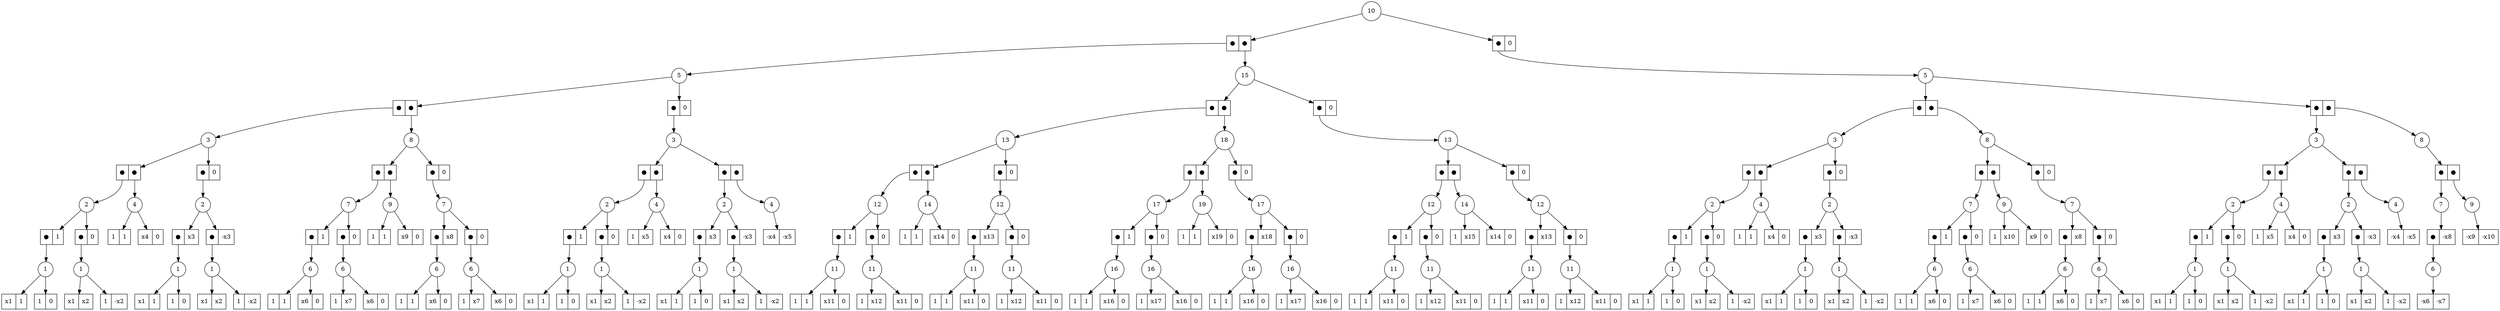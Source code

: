 digraph G {
	Dec_0_1 [shape=circle, label="10"]
	Dec_0_1 -> Ele_1_1
	Ele_1_1 [shape=record,label="<f0> ●|<f1> ●"]
	Ele_1_1:f0 -> Dec_2_1
	Dec_2_1 [shape=circle, label="5"]
	Dec_2_1 -> Ele_3_1
	Ele_3_1 [shape=record,label="<f0> ●|<f1> ●"]
	Ele_3_1:f0 -> Dec_4_1
	Dec_4_1 [shape=circle, label="3"]
	Dec_4_1 -> Ele_5_1
	Ele_5_1 [shape=record,label="<f0> ●|<f1> ●"]
	Ele_5_1:f0 -> Dec_6_1
	Dec_6_1 [shape=circle, label="2"]
	Dec_6_1 -> Ele_7_1
	Ele_7_1 [shape=record,label="<f0> ●|<f1> 1"]
	Ele_7_1:f0 -> Dec_8_1
	Dec_8_1 [shape=circle, label="1"]
	Dec_8_1 -> Ele_9_1
	Ele_9_1 [shape=record,label="<f0> x1|<f1> 1"]
	Dec_8_1 -> Ele_9_2
	Ele_9_2 [shape=record,label="<f0> 1|<f1> 0"]
	Dec_6_1 -> Ele_7_2
	Ele_7_2 [shape=record,label="<f0> ●|<f1> 0"]
	Ele_7_2:f0 -> Dec_8_2
	Dec_8_2 [shape=circle, label="1"]
	Dec_8_2 -> Ele_9_3
	Ele_9_3 [shape=record,label="<f0> x1|<f1> x2"]
	Dec_8_2 -> Ele_9_4
	Ele_9_4 [shape=record,label="<f0> 1|<f1> -x2"]
	Ele_5_1:f1 -> Dec_6_2
	Dec_6_2 [shape=circle, label="4"]
	Dec_6_2 -> Ele_7_3
	Ele_7_3 [shape=record,label="<f0> 1|<f1> 1"]
	Dec_6_2 -> Ele_7_4
	Ele_7_4 [shape=record,label="<f0> x4|<f1> 0"]
	Dec_4_1 -> Ele_5_2
	Ele_5_2 [shape=record,label="<f0> ●|<f1> 0"]
	Ele_5_2:f0 -> Dec_6_3
	Dec_6_3 [shape=circle, label="2"]
	Dec_6_3 -> Ele_7_5
	Ele_7_5 [shape=record,label="<f0> ●|<f1> x3"]
	Ele_7_5:f0 -> Dec_8_3
	Dec_8_3 [shape=circle, label="1"]
	Dec_8_3 -> Ele_9_5
	Ele_9_5 [shape=record,label="<f0> x1|<f1> 1"]
	Dec_8_3 -> Ele_9_6
	Ele_9_6 [shape=record,label="<f0> 1|<f1> 0"]
	Dec_6_3 -> Ele_7_6
	Ele_7_6 [shape=record,label="<f0> ●|<f1> -x3"]
	Ele_7_6:f0 -> Dec_8_4
	Dec_8_4 [shape=circle, label="1"]
	Dec_8_4 -> Ele_9_7
	Ele_9_7 [shape=record,label="<f0> x1|<f1> x2"]
	Dec_8_4 -> Ele_9_8
	Ele_9_8 [shape=record,label="<f0> 1|<f1> -x2"]
	Ele_3_1:f1 -> Dec_4_2
	Dec_4_2 [shape=circle, label="8"]
	Dec_4_2 -> Ele_5_3
	Ele_5_3 [shape=record,label="<f0> ●|<f1> ●"]
	Ele_5_3:f0 -> Dec_6_4
	Dec_6_4 [shape=circle, label="7"]
	Dec_6_4 -> Ele_7_7
	Ele_7_7 [shape=record,label="<f0> ●|<f1> 1"]
	Ele_7_7:f0 -> Dec_8_5
	Dec_8_5 [shape=circle, label="6"]
	Dec_8_5 -> Ele_9_9
	Ele_9_9 [shape=record,label="<f0> 1|<f1> 1"]
	Dec_8_5 -> Ele_9_10
	Ele_9_10 [shape=record,label="<f0> x6|<f1> 0"]
	Dec_6_4 -> Ele_7_8
	Ele_7_8 [shape=record,label="<f0> ●|<f1> 0"]
	Ele_7_8:f0 -> Dec_8_6
	Dec_8_6 [shape=circle, label="6"]
	Dec_8_6 -> Ele_9_11
	Ele_9_11 [shape=record,label="<f0> 1|<f1> x7"]
	Dec_8_6 -> Ele_9_12
	Ele_9_12 [shape=record,label="<f0> x6|<f1> 0"]
	Ele_5_3:f1 -> Dec_6_5
	Dec_6_5 [shape=circle, label="9"]
	Dec_6_5 -> Ele_7_9
	Ele_7_9 [shape=record,label="<f0> 1|<f1> 1"]
	Dec_6_5 -> Ele_7_10
	Ele_7_10 [shape=record,label="<f0> x9|<f1> 0"]
	Dec_4_2 -> Ele_5_4
	Ele_5_4 [shape=record,label="<f0> ●|<f1> 0"]
	Ele_5_4:f0 -> Dec_6_6
	Dec_6_6 [shape=circle, label="7"]
	Dec_6_6 -> Ele_7_11
	Ele_7_11 [shape=record,label="<f0> ●|<f1> x8"]
	Ele_7_11:f0 -> Dec_8_7
	Dec_8_7 [shape=circle, label="6"]
	Dec_8_7 -> Ele_9_13
	Ele_9_13 [shape=record,label="<f0> 1|<f1> 1"]
	Dec_8_7 -> Ele_9_14
	Ele_9_14 [shape=record,label="<f0> x6|<f1> 0"]
	Dec_6_6 -> Ele_7_12
	Ele_7_12 [shape=record,label="<f0> ●|<f1> 0"]
	Ele_7_12:f0 -> Dec_8_8
	Dec_8_8 [shape=circle, label="6"]
	Dec_8_8 -> Ele_9_15
	Ele_9_15 [shape=record,label="<f0> 1|<f1> x7"]
	Dec_8_8 -> Ele_9_16
	Ele_9_16 [shape=record,label="<f0> x6|<f1> 0"]
	Dec_2_1 -> Ele_3_2
	Ele_3_2 [shape=record,label="<f0> ●|<f1> 0"]
	Ele_3_2:f0 -> Dec_4_3
	Dec_4_3 [shape=circle, label="3"]
	Dec_4_3 -> Ele_5_5
	Ele_5_5 [shape=record,label="<f0> ●|<f1> ●"]
	Ele_5_5:f0 -> Dec_6_7
	Dec_6_7 [shape=circle, label="2"]
	Dec_6_7 -> Ele_7_13
	Ele_7_13 [shape=record,label="<f0> ●|<f1> 1"]
	Ele_7_13:f0 -> Dec_8_9
	Dec_8_9 [shape=circle, label="1"]
	Dec_8_9 -> Ele_9_17
	Ele_9_17 [shape=record,label="<f0> x1|<f1> 1"]
	Dec_8_9 -> Ele_9_18
	Ele_9_18 [shape=record,label="<f0> 1|<f1> 0"]
	Dec_6_7 -> Ele_7_14
	Ele_7_14 [shape=record,label="<f0> ●|<f1> 0"]
	Ele_7_14:f0 -> Dec_8_10
	Dec_8_10 [shape=circle, label="1"]
	Dec_8_10 -> Ele_9_19
	Ele_9_19 [shape=record,label="<f0> x1|<f1> x2"]
	Dec_8_10 -> Ele_9_20
	Ele_9_20 [shape=record,label="<f0> 1|<f1> -x2"]
	Ele_5_5:f1 -> Dec_6_8
	Dec_6_8 [shape=circle, label="4"]
	Dec_6_8 -> Ele_7_15
	Ele_7_15 [shape=record,label="<f0> 1|<f1> x5"]
	Dec_6_8 -> Ele_7_16
	Ele_7_16 [shape=record,label="<f0> x4|<f1> 0"]
	Dec_4_3 -> Ele_5_6
	Ele_5_6 [shape=record,label="<f0> ●|<f1> ●"]
	Ele_5_6:f0 -> Dec_6_9
	Dec_6_9 [shape=circle, label="2"]
	Dec_6_9 -> Ele_7_17
	Ele_7_17 [shape=record,label="<f0> ●|<f1> x3"]
	Ele_7_17:f0 -> Dec_8_11
	Dec_8_11 [shape=circle, label="1"]
	Dec_8_11 -> Ele_9_21
	Ele_9_21 [shape=record,label="<f0> x1|<f1> 1"]
	Dec_8_11 -> Ele_9_22
	Ele_9_22 [shape=record,label="<f0> 1|<f1> 0"]
	Dec_6_9 -> Ele_7_18
	Ele_7_18 [shape=record,label="<f0> ●|<f1> -x3"]
	Ele_7_18:f0 -> Dec_8_12
	Dec_8_12 [shape=circle, label="1"]
	Dec_8_12 -> Ele_9_23
	Ele_9_23 [shape=record,label="<f0> x1|<f1> x2"]
	Dec_8_12 -> Ele_9_24
	Ele_9_24 [shape=record,label="<f0> 1|<f1> -x2"]
	Ele_5_6:f1 -> Dec_6_10
	Dec_6_10 [shape=circle, label="4"]
	Dec_6_10 -> Ele_7_19
	Ele_7_19 [shape=record,label="<f0> -x4|<f1> -x5"]
	Ele_1_1:f1 -> Dec_2_2
	Dec_2_2 [shape=circle, label="15"]
	Dec_2_2 -> Ele_3_3
	Ele_3_3 [shape=record,label="<f0> ●|<f1> ●"]
	Ele_3_3:f0 -> Dec_4_4
	Dec_4_4 [shape=circle, label="13"]
	Dec_4_4 -> Ele_5_7
	Ele_5_7 [shape=record,label="<f0> ●|<f1> ●"]
	Ele_5_7:f0 -> Dec_6_11
	Dec_6_11 [shape=circle, label="12"]
	Dec_6_11 -> Ele_7_20
	Ele_7_20 [shape=record,label="<f0> ●|<f1> 1"]
	Ele_7_20:f0 -> Dec_8_13
	Dec_8_13 [shape=circle, label="11"]
	Dec_8_13 -> Ele_9_25
	Ele_9_25 [shape=record,label="<f0> 1|<f1> 1"]
	Dec_8_13 -> Ele_9_26
	Ele_9_26 [shape=record,label="<f0> x11|<f1> 0"]
	Dec_6_11 -> Ele_7_21
	Ele_7_21 [shape=record,label="<f0> ●|<f1> 0"]
	Ele_7_21:f0 -> Dec_8_14
	Dec_8_14 [shape=circle, label="11"]
	Dec_8_14 -> Ele_9_27
	Ele_9_27 [shape=record,label="<f0> 1|<f1> x12"]
	Dec_8_14 -> Ele_9_28
	Ele_9_28 [shape=record,label="<f0> x11|<f1> 0"]
	Ele_5_7:f1 -> Dec_6_12
	Dec_6_12 [shape=circle, label="14"]
	Dec_6_12 -> Ele_7_22
	Ele_7_22 [shape=record,label="<f0> 1|<f1> 1"]
	Dec_6_12 -> Ele_7_23
	Ele_7_23 [shape=record,label="<f0> x14|<f1> 0"]
	Dec_4_4 -> Ele_5_8
	Ele_5_8 [shape=record,label="<f0> ●|<f1> 0"]
	Ele_5_8:f0 -> Dec_6_13
	Dec_6_13 [shape=circle, label="12"]
	Dec_6_13 -> Ele_7_24
	Ele_7_24 [shape=record,label="<f0> ●|<f1> x13"]
	Ele_7_24:f0 -> Dec_8_15
	Dec_8_15 [shape=circle, label="11"]
	Dec_8_15 -> Ele_9_29
	Ele_9_29 [shape=record,label="<f0> 1|<f1> 1"]
	Dec_8_15 -> Ele_9_30
	Ele_9_30 [shape=record,label="<f0> x11|<f1> 0"]
	Dec_6_13 -> Ele_7_25
	Ele_7_25 [shape=record,label="<f0> ●|<f1> 0"]
	Ele_7_25:f0 -> Dec_8_16
	Dec_8_16 [shape=circle, label="11"]
	Dec_8_16 -> Ele_9_31
	Ele_9_31 [shape=record,label="<f0> 1|<f1> x12"]
	Dec_8_16 -> Ele_9_32
	Ele_9_32 [shape=record,label="<f0> x11|<f1> 0"]
	Ele_3_3:f1 -> Dec_4_5
	Dec_4_5 [shape=circle, label="18"]
	Dec_4_5 -> Ele_5_9
	Ele_5_9 [shape=record,label="<f0> ●|<f1> ●"]
	Ele_5_9:f0 -> Dec_6_14
	Dec_6_14 [shape=circle, label="17"]
	Dec_6_14 -> Ele_7_26
	Ele_7_26 [shape=record,label="<f0> ●|<f1> 1"]
	Ele_7_26:f0 -> Dec_8_17
	Dec_8_17 [shape=circle, label="16"]
	Dec_8_17 -> Ele_9_33
	Ele_9_33 [shape=record,label="<f0> 1|<f1> 1"]
	Dec_8_17 -> Ele_9_34
	Ele_9_34 [shape=record,label="<f0> x16|<f1> 0"]
	Dec_6_14 -> Ele_7_27
	Ele_7_27 [shape=record,label="<f0> ●|<f1> 0"]
	Ele_7_27:f0 -> Dec_8_18
	Dec_8_18 [shape=circle, label="16"]
	Dec_8_18 -> Ele_9_35
	Ele_9_35 [shape=record,label="<f0> 1|<f1> x17"]
	Dec_8_18 -> Ele_9_36
	Ele_9_36 [shape=record,label="<f0> x16|<f1> 0"]
	Ele_5_9:f1 -> Dec_6_15
	Dec_6_15 [shape=circle, label="19"]
	Dec_6_15 -> Ele_7_28
	Ele_7_28 [shape=record,label="<f0> 1|<f1> 1"]
	Dec_6_15 -> Ele_7_29
	Ele_7_29 [shape=record,label="<f0> x19|<f1> 0"]
	Dec_4_5 -> Ele_5_10
	Ele_5_10 [shape=record,label="<f0> ●|<f1> 0"]
	Ele_5_10:f0 -> Dec_6_16
	Dec_6_16 [shape=circle, label="17"]
	Dec_6_16 -> Ele_7_30
	Ele_7_30 [shape=record,label="<f0> ●|<f1> x18"]
	Ele_7_30:f0 -> Dec_8_19
	Dec_8_19 [shape=circle, label="16"]
	Dec_8_19 -> Ele_9_37
	Ele_9_37 [shape=record,label="<f0> 1|<f1> 1"]
	Dec_8_19 -> Ele_9_38
	Ele_9_38 [shape=record,label="<f0> x16|<f1> 0"]
	Dec_6_16 -> Ele_7_31
	Ele_7_31 [shape=record,label="<f0> ●|<f1> 0"]
	Ele_7_31:f0 -> Dec_8_20
	Dec_8_20 [shape=circle, label="16"]
	Dec_8_20 -> Ele_9_39
	Ele_9_39 [shape=record,label="<f0> 1|<f1> x17"]
	Dec_8_20 -> Ele_9_40
	Ele_9_40 [shape=record,label="<f0> x16|<f1> 0"]
	Dec_2_2 -> Ele_3_4
	Ele_3_4 [shape=record,label="<f0> ●|<f1> 0"]
	Ele_3_4:f0 -> Dec_4_6
	Dec_4_6 [shape=circle, label="13"]
	Dec_4_6 -> Ele_5_11
	Ele_5_11 [shape=record,label="<f0> ●|<f1> ●"]
	Ele_5_11:f0 -> Dec_6_17
	Dec_6_17 [shape=circle, label="12"]
	Dec_6_17 -> Ele_7_32
	Ele_7_32 [shape=record,label="<f0> ●|<f1> 1"]
	Ele_7_32:f0 -> Dec_8_21
	Dec_8_21 [shape=circle, label="11"]
	Dec_8_21 -> Ele_9_41
	Ele_9_41 [shape=record,label="<f0> 1|<f1> 1"]
	Dec_8_21 -> Ele_9_42
	Ele_9_42 [shape=record,label="<f0> x11|<f1> 0"]
	Dec_6_17 -> Ele_7_33
	Ele_7_33 [shape=record,label="<f0> ●|<f1> 0"]
	Ele_7_33:f0 -> Dec_8_22
	Dec_8_22 [shape=circle, label="11"]
	Dec_8_22 -> Ele_9_43
	Ele_9_43 [shape=record,label="<f0> 1|<f1> x12"]
	Dec_8_22 -> Ele_9_44
	Ele_9_44 [shape=record,label="<f0> x11|<f1> 0"]
	Ele_5_11:f1 -> Dec_6_18
	Dec_6_18 [shape=circle, label="14"]
	Dec_6_18 -> Ele_7_34
	Ele_7_34 [shape=record,label="<f0> 1|<f1> x15"]
	Dec_6_18 -> Ele_7_35
	Ele_7_35 [shape=record,label="<f0> x14|<f1> 0"]
	Dec_4_6 -> Ele_5_12
	Ele_5_12 [shape=record,label="<f0> ●|<f1> 0"]
	Ele_5_12:f0 -> Dec_6_19
	Dec_6_19 [shape=circle, label="12"]
	Dec_6_19 -> Ele_7_36
	Ele_7_36 [shape=record,label="<f0> ●|<f1> x13"]
	Ele_7_36:f0 -> Dec_8_23
	Dec_8_23 [shape=circle, label="11"]
	Dec_8_23 -> Ele_9_45
	Ele_9_45 [shape=record,label="<f0> 1|<f1> 1"]
	Dec_8_23 -> Ele_9_46
	Ele_9_46 [shape=record,label="<f0> x11|<f1> 0"]
	Dec_6_19 -> Ele_7_37
	Ele_7_37 [shape=record,label="<f0> ●|<f1> 0"]
	Ele_7_37:f0 -> Dec_8_24
	Dec_8_24 [shape=circle, label="11"]
	Dec_8_24 -> Ele_9_47
	Ele_9_47 [shape=record,label="<f0> 1|<f1> x12"]
	Dec_8_24 -> Ele_9_48
	Ele_9_48 [shape=record,label="<f0> x11|<f1> 0"]
	Dec_0_1 -> Ele_1_2
	Ele_1_2 [shape=record,label="<f0> ●|<f1> 0"]
	Ele_1_2:f0 -> Dec_2_3
	Dec_2_3 [shape=circle, label="5"]
	Dec_2_3 -> Ele_3_5
	Ele_3_5 [shape=record,label="<f0> ●|<f1> ●"]
	Ele_3_5:f0 -> Dec_4_7
	Dec_4_7 [shape=circle, label="3"]
	Dec_4_7 -> Ele_5_13
	Ele_5_13 [shape=record,label="<f0> ●|<f1> ●"]
	Ele_5_13:f0 -> Dec_6_20
	Dec_6_20 [shape=circle, label="2"]
	Dec_6_20 -> Ele_7_38
	Ele_7_38 [shape=record,label="<f0> ●|<f1> 1"]
	Ele_7_38:f0 -> Dec_8_25
	Dec_8_25 [shape=circle, label="1"]
	Dec_8_25 -> Ele_9_49
	Ele_9_49 [shape=record,label="<f0> x1|<f1> 1"]
	Dec_8_25 -> Ele_9_50
	Ele_9_50 [shape=record,label="<f0> 1|<f1> 0"]
	Dec_6_20 -> Ele_7_39
	Ele_7_39 [shape=record,label="<f0> ●|<f1> 0"]
	Ele_7_39:f0 -> Dec_8_26
	Dec_8_26 [shape=circle, label="1"]
	Dec_8_26 -> Ele_9_51
	Ele_9_51 [shape=record,label="<f0> x1|<f1> x2"]
	Dec_8_26 -> Ele_9_52
	Ele_9_52 [shape=record,label="<f0> 1|<f1> -x2"]
	Ele_5_13:f1 -> Dec_6_21
	Dec_6_21 [shape=circle, label="4"]
	Dec_6_21 -> Ele_7_40
	Ele_7_40 [shape=record,label="<f0> 1|<f1> 1"]
	Dec_6_21 -> Ele_7_41
	Ele_7_41 [shape=record,label="<f0> x4|<f1> 0"]
	Dec_4_7 -> Ele_5_14
	Ele_5_14 [shape=record,label="<f0> ●|<f1> 0"]
	Ele_5_14:f0 -> Dec_6_22
	Dec_6_22 [shape=circle, label="2"]
	Dec_6_22 -> Ele_7_42
	Ele_7_42 [shape=record,label="<f0> ●|<f1> x3"]
	Ele_7_42:f0 -> Dec_8_27
	Dec_8_27 [shape=circle, label="1"]
	Dec_8_27 -> Ele_9_53
	Ele_9_53 [shape=record,label="<f0> x1|<f1> 1"]
	Dec_8_27 -> Ele_9_54
	Ele_9_54 [shape=record,label="<f0> 1|<f1> 0"]
	Dec_6_22 -> Ele_7_43
	Ele_7_43 [shape=record,label="<f0> ●|<f1> -x3"]
	Ele_7_43:f0 -> Dec_8_28
	Dec_8_28 [shape=circle, label="1"]
	Dec_8_28 -> Ele_9_55
	Ele_9_55 [shape=record,label="<f0> x1|<f1> x2"]
	Dec_8_28 -> Ele_9_56
	Ele_9_56 [shape=record,label="<f0> 1|<f1> -x2"]
	Ele_3_5:f1 -> Dec_4_8
	Dec_4_8 [shape=circle, label="8"]
	Dec_4_8 -> Ele_5_15
	Ele_5_15 [shape=record,label="<f0> ●|<f1> ●"]
	Ele_5_15:f0 -> Dec_6_23
	Dec_6_23 [shape=circle, label="7"]
	Dec_6_23 -> Ele_7_44
	Ele_7_44 [shape=record,label="<f0> ●|<f1> 1"]
	Ele_7_44:f0 -> Dec_8_29
	Dec_8_29 [shape=circle, label="6"]
	Dec_8_29 -> Ele_9_57
	Ele_9_57 [shape=record,label="<f0> 1|<f1> 1"]
	Dec_8_29 -> Ele_9_58
	Ele_9_58 [shape=record,label="<f0> x6|<f1> 0"]
	Dec_6_23 -> Ele_7_45
	Ele_7_45 [shape=record,label="<f0> ●|<f1> 0"]
	Ele_7_45:f0 -> Dec_8_30
	Dec_8_30 [shape=circle, label="6"]
	Dec_8_30 -> Ele_9_59
	Ele_9_59 [shape=record,label="<f0> 1|<f1> x7"]
	Dec_8_30 -> Ele_9_60
	Ele_9_60 [shape=record,label="<f0> x6|<f1> 0"]
	Ele_5_15:f1 -> Dec_6_24
	Dec_6_24 [shape=circle, label="9"]
	Dec_6_24 -> Ele_7_46
	Ele_7_46 [shape=record,label="<f0> 1|<f1> x10"]
	Dec_6_24 -> Ele_7_47
	Ele_7_47 [shape=record,label="<f0> x9|<f1> 0"]
	Dec_4_8 -> Ele_5_16
	Ele_5_16 [shape=record,label="<f0> ●|<f1> 0"]
	Ele_5_16:f0 -> Dec_6_25
	Dec_6_25 [shape=circle, label="7"]
	Dec_6_25 -> Ele_7_48
	Ele_7_48 [shape=record,label="<f0> ●|<f1> x8"]
	Ele_7_48:f0 -> Dec_8_31
	Dec_8_31 [shape=circle, label="6"]
	Dec_8_31 -> Ele_9_61
	Ele_9_61 [shape=record,label="<f0> 1|<f1> 1"]
	Dec_8_31 -> Ele_9_62
	Ele_9_62 [shape=record,label="<f0> x6|<f1> 0"]
	Dec_6_25 -> Ele_7_49
	Ele_7_49 [shape=record,label="<f0> ●|<f1> 0"]
	Ele_7_49:f0 -> Dec_8_32
	Dec_8_32 [shape=circle, label="6"]
	Dec_8_32 -> Ele_9_63
	Ele_9_63 [shape=record,label="<f0> 1|<f1> x7"]
	Dec_8_32 -> Ele_9_64
	Ele_9_64 [shape=record,label="<f0> x6|<f1> 0"]
	Dec_2_3 -> Ele_3_6
	Ele_3_6 [shape=record,label="<f0> ●|<f1> ●"]
	Ele_3_6:f0 -> Dec_4_9
	Dec_4_9 [shape=circle, label="3"]
	Dec_4_9 -> Ele_5_17
	Ele_5_17 [shape=record,label="<f0> ●|<f1> ●"]
	Ele_5_17:f0 -> Dec_6_26
	Dec_6_26 [shape=circle, label="2"]
	Dec_6_26 -> Ele_7_50
	Ele_7_50 [shape=record,label="<f0> ●|<f1> 1"]
	Ele_7_50:f0 -> Dec_8_33
	Dec_8_33 [shape=circle, label="1"]
	Dec_8_33 -> Ele_9_65
	Ele_9_65 [shape=record,label="<f0> x1|<f1> 1"]
	Dec_8_33 -> Ele_9_66
	Ele_9_66 [shape=record,label="<f0> 1|<f1> 0"]
	Dec_6_26 -> Ele_7_51
	Ele_7_51 [shape=record,label="<f0> ●|<f1> 0"]
	Ele_7_51:f0 -> Dec_8_34
	Dec_8_34 [shape=circle, label="1"]
	Dec_8_34 -> Ele_9_67
	Ele_9_67 [shape=record,label="<f0> x1|<f1> x2"]
	Dec_8_34 -> Ele_9_68
	Ele_9_68 [shape=record,label="<f0> 1|<f1> -x2"]
	Ele_5_17:f1 -> Dec_6_27
	Dec_6_27 [shape=circle, label="4"]
	Dec_6_27 -> Ele_7_52
	Ele_7_52 [shape=record,label="<f0> 1|<f1> x5"]
	Dec_6_27 -> Ele_7_53
	Ele_7_53 [shape=record,label="<f0> x4|<f1> 0"]
	Dec_4_9 -> Ele_5_18
	Ele_5_18 [shape=record,label="<f0> ●|<f1> ●"]
	Ele_5_18:f0 -> Dec_6_28
	Dec_6_28 [shape=circle, label="2"]
	Dec_6_28 -> Ele_7_54
	Ele_7_54 [shape=record,label="<f0> ●|<f1> x3"]
	Ele_7_54:f0 -> Dec_8_35
	Dec_8_35 [shape=circle, label="1"]
	Dec_8_35 -> Ele_9_69
	Ele_9_69 [shape=record,label="<f0> x1|<f1> 1"]
	Dec_8_35 -> Ele_9_70
	Ele_9_70 [shape=record,label="<f0> 1|<f1> 0"]
	Dec_6_28 -> Ele_7_55
	Ele_7_55 [shape=record,label="<f0> ●|<f1> -x3"]
	Ele_7_55:f0 -> Dec_8_36
	Dec_8_36 [shape=circle, label="1"]
	Dec_8_36 -> Ele_9_71
	Ele_9_71 [shape=record,label="<f0> x1|<f1> x2"]
	Dec_8_36 -> Ele_9_72
	Ele_9_72 [shape=record,label="<f0> 1|<f1> -x2"]
	Ele_5_18:f1 -> Dec_6_29
	Dec_6_29 [shape=circle, label="4"]
	Dec_6_29 -> Ele_7_56
	Ele_7_56 [shape=record,label="<f0> -x4|<f1> -x5"]
	Ele_3_6:f1 -> Dec_4_10
	Dec_4_10 [shape=circle, label="8"]
	Dec_4_10 -> Ele_5_19
	Ele_5_19 [shape=record,label="<f0> ●|<f1> ●"]
	Ele_5_19:f0 -> Dec_6_30
	Dec_6_30 [shape=circle, label="7"]
	Dec_6_30 -> Ele_7_57
	Ele_7_57 [shape=record,label="<f0> ●|<f1> -x8"]
	Ele_7_57:f0 -> Dec_8_37
	Dec_8_37 [shape=circle, label="6"]
	Dec_8_37 -> Ele_9_73
	Ele_9_73 [shape=record,label="<f0> -x6|<f1> -x7"]
	Ele_5_19:f1 -> Dec_6_31
	Dec_6_31 [shape=circle, label="9"]
	Dec_6_31 -> Ele_7_58
	Ele_7_58 [shape=record,label="<f0> -x9|<f1> -x10"]
}
